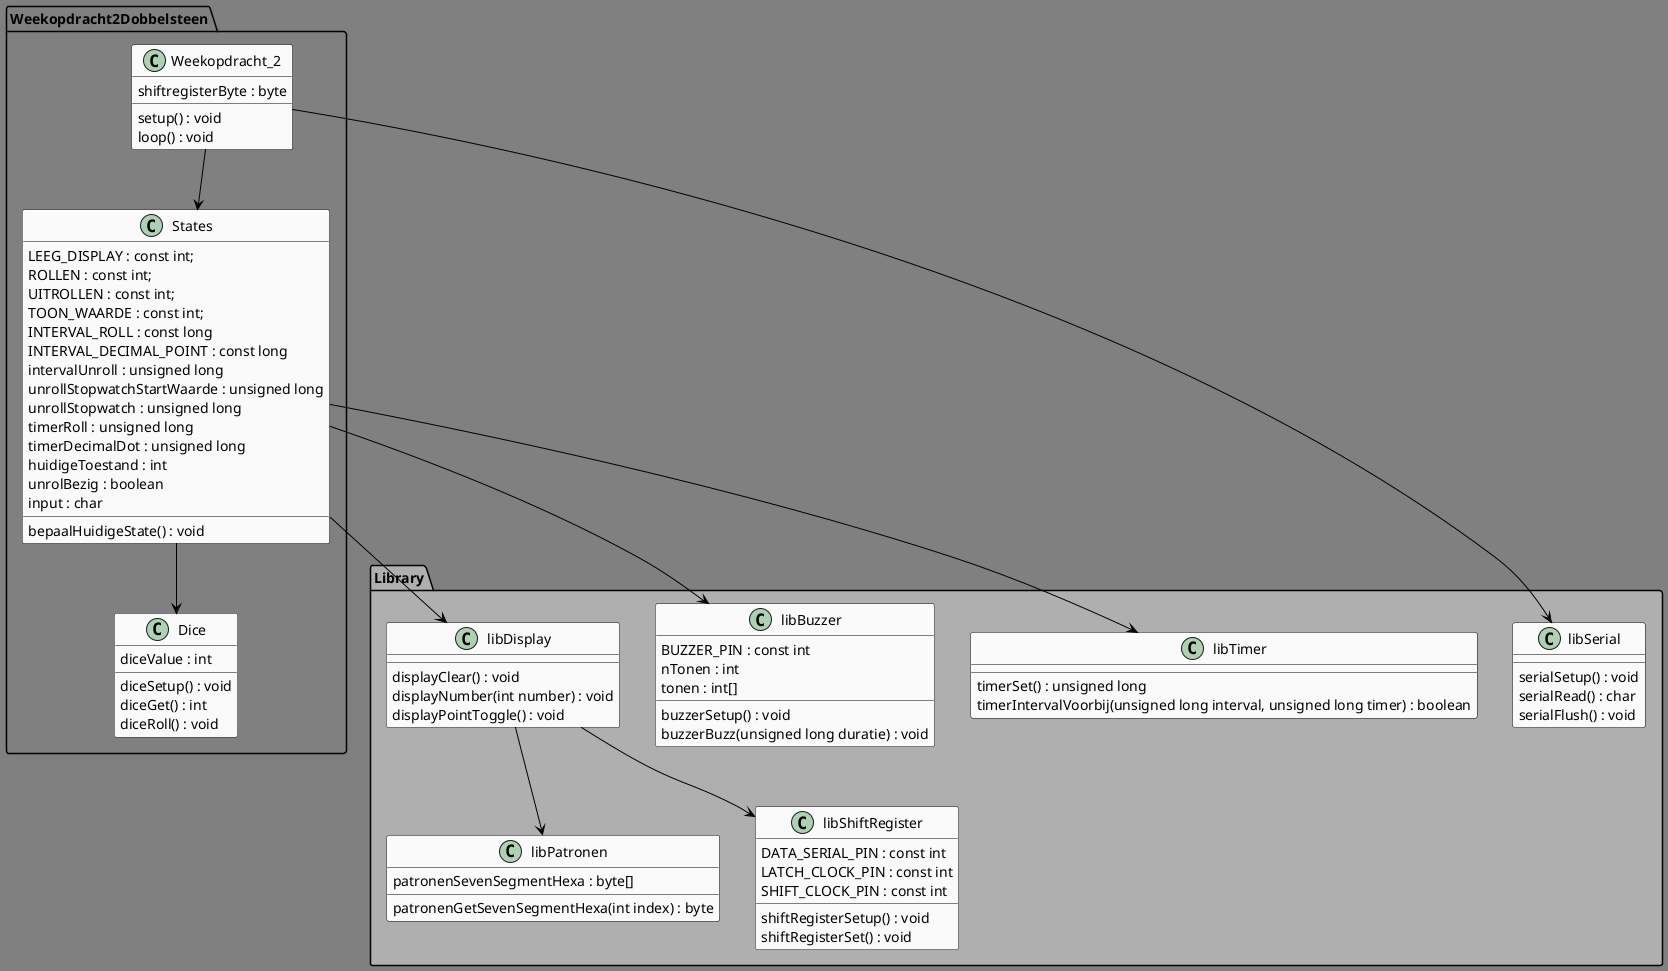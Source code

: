 @startuml weekopdracht2 EPD Seven Segment Display

skinparam class {
BackgroundColor #FAFAFA
ArrowColor Black
BorderColor Black
BackgroundColor<<Foo>> DarkGrey
}
skinparam classAttributeIconSize 0
skinparam backgroundcolor Gray
skinparam stereotypeCBackgroundColor YellowGreen

package Weekopdracht2Dobbelsteen {

class Weekopdracht_2 {
shiftregisterByte : byte
setup() : void
loop() : void
}

class States {
LEEG_DISPLAY : const int;
ROLLEN : const int;
UITROLLEN : const int;
TOON_WAARDE : const int;
INTERVAL_ROLL : const long
INTERVAL_DECIMAL_POINT : const long
intervalUnroll : unsigned long
unrollStopwatchStartWaarde : unsigned long
unrollStopwatch : unsigned long
timerRoll : unsigned long
timerDecimalDot : unsigned long
huidigeToestand : int
unrolBezig : boolean
input : char
bepaalHuidigeState() : void
}

class Dice {
diceValue : int
diceSetup() : void
diceGet() : int
diceRoll() : void
}

}


package Library #AFAFAF {
class libTimer {
timerSet() : unsigned long
timerIntervalVoorbij(unsigned long interval, unsigned long timer) : boolean
}

class libPatronen {
patronenSevenSegmentHexa : byte[]
patronenGetSevenSegmentHexa(int index) : byte
}

class libSerial {
serialSetup() : void
serialRead() : char
serialFlush() : void
}

class libShiftRegister {
DATA_SERIAL_PIN : const int
LATCH_CLOCK_PIN : const int
SHIFT_CLOCK_PIN : const int
shiftRegisterSetup() : void
shiftRegisterSet() : void
}

class libDisplay {
displayClear() : void
displayNumber(int number) : void
displayPointToggle() : void
}

class libBuzzer {
BUZZER_PIN : const int
nTonen : int
tonen : int[]
buzzerSetup() : void
buzzerBuzz(unsigned long duratie) : void
}
}

Weekopdracht_2 --> States
Weekopdracht_2 --> libSerial
States --> libBuzzer
States --> libDisplay
States --> Dice
States --> libTimer
libDisplay --> libShiftRegister
libDisplay --> libPatronen



@enduml